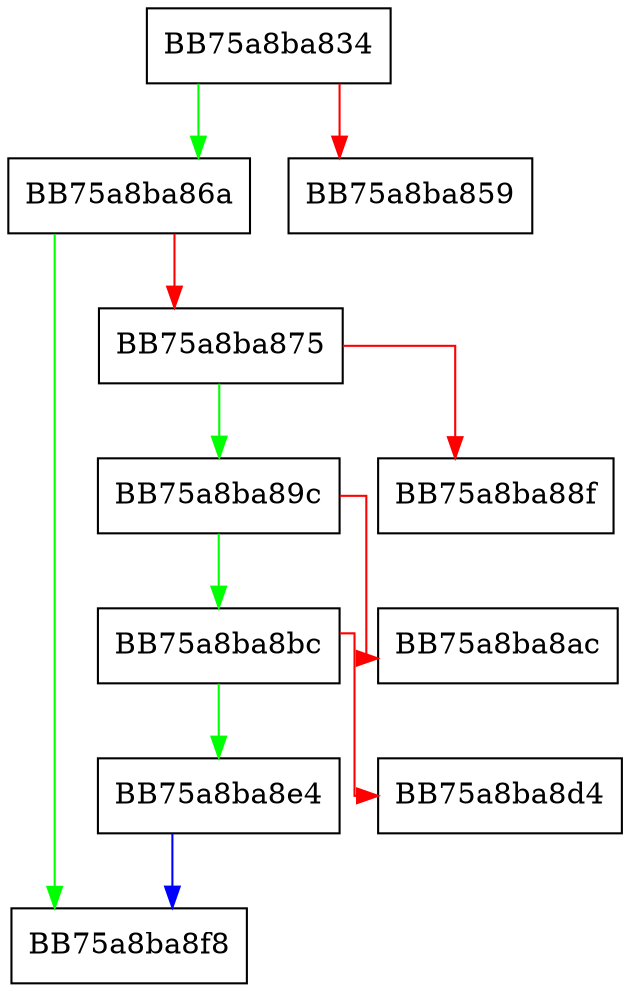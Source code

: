 digraph parse_codepoint_ref {
  node [shape="box"];
  graph [splines=ortho];
  BB75a8ba834 -> BB75a8ba86a [color="green"];
  BB75a8ba834 -> BB75a8ba859 [color="red"];
  BB75a8ba86a -> BB75a8ba8f8 [color="green"];
  BB75a8ba86a -> BB75a8ba875 [color="red"];
  BB75a8ba875 -> BB75a8ba89c [color="green"];
  BB75a8ba875 -> BB75a8ba88f [color="red"];
  BB75a8ba89c -> BB75a8ba8bc [color="green"];
  BB75a8ba89c -> BB75a8ba8ac [color="red"];
  BB75a8ba8bc -> BB75a8ba8e4 [color="green"];
  BB75a8ba8bc -> BB75a8ba8d4 [color="red"];
  BB75a8ba8e4 -> BB75a8ba8f8 [color="blue"];
}